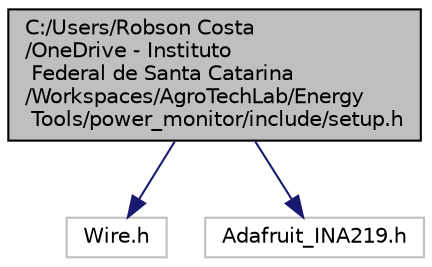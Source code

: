 digraph "C:/Users/Robson Costa/OneDrive - Instituto Federal de Santa Catarina/Workspaces/AgroTechLab/Energy Tools/power_monitor/include/setup.h"
{
 // LATEX_PDF_SIZE
  edge [fontname="Helvetica",fontsize="10",labelfontname="Helvetica",labelfontsize="10"];
  node [fontname="Helvetica",fontsize="10",shape=record];
  Node1 [label="C:/Users/Robson Costa\l/OneDrive - Instituto\l Federal de Santa Catarina\l/Workspaces/AgroTechLab/Energy\l Tools/power_monitor/include/setup.h",height=0.2,width=0.4,color="black", fillcolor="grey75", style="filled", fontcolor="black",tooltip="System setup parameters library."];
  Node1 -> Node2 [color="midnightblue",fontsize="10",style="solid",fontname="Helvetica"];
  Node2 [label="Wire.h",height=0.2,width=0.4,color="grey75", fillcolor="white", style="filled",tooltip=" "];
  Node1 -> Node3 [color="midnightblue",fontsize="10",style="solid",fontname="Helvetica"];
  Node3 [label="Adafruit_INA219.h",height=0.2,width=0.4,color="grey75", fillcolor="white", style="filled",tooltip=" "];
}
